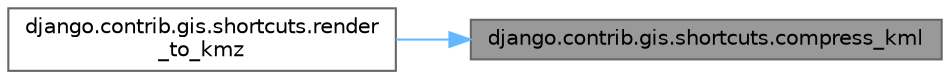 digraph "django.contrib.gis.shortcuts.compress_kml"
{
 // LATEX_PDF_SIZE
  bgcolor="transparent";
  edge [fontname=Helvetica,fontsize=10,labelfontname=Helvetica,labelfontsize=10];
  node [fontname=Helvetica,fontsize=10,shape=box,height=0.2,width=0.4];
  rankdir="RL";
  Node1 [id="Node000001",label="django.contrib.gis.shortcuts.compress_kml",height=0.2,width=0.4,color="gray40", fillcolor="grey60", style="filled", fontcolor="black",tooltip=" "];
  Node1 -> Node2 [id="edge1_Node000001_Node000002",dir="back",color="steelblue1",style="solid",tooltip=" "];
  Node2 [id="Node000002",label="django.contrib.gis.shortcuts.render\l_to_kmz",height=0.2,width=0.4,color="grey40", fillcolor="white", style="filled",URL="$namespacedjango_1_1contrib_1_1gis_1_1shortcuts.html#ae9bd40138bd7fcbee48fdc565a339a69",tooltip=" "];
}
